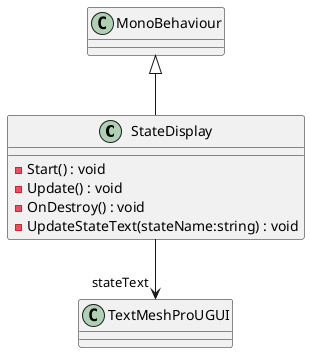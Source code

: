 @startuml
class StateDisplay {
    - Start() : void
    - Update() : void
    - OnDestroy() : void
    - UpdateStateText(stateName:string) : void
}
MonoBehaviour <|-- StateDisplay
StateDisplay --> "stateText" TextMeshProUGUI
@enduml
